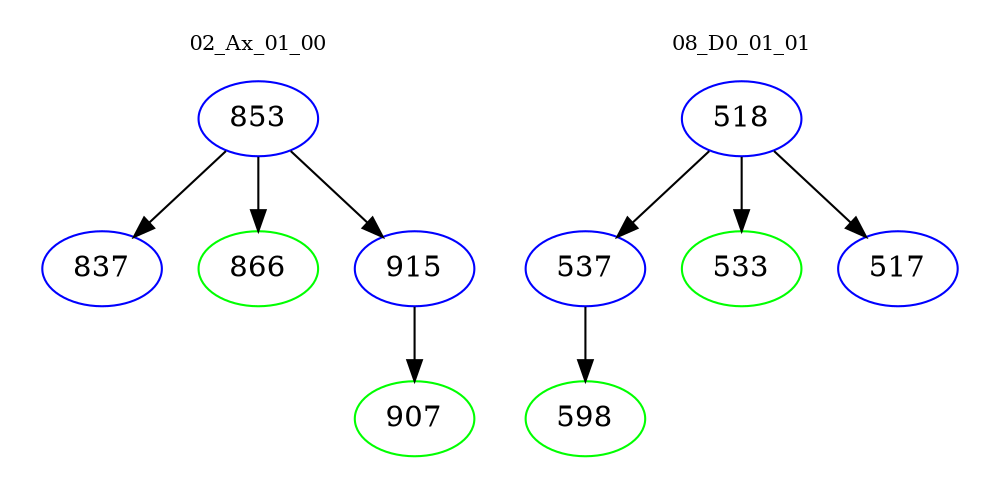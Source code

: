 digraph{
subgraph cluster_0 {
color = white
label = "02_Ax_01_00";
fontsize=10;
T0_853 [label="853", color="blue"]
T0_853 -> T0_837 [color="black"]
T0_837 [label="837", color="blue"]
T0_853 -> T0_866 [color="black"]
T0_866 [label="866", color="green"]
T0_853 -> T0_915 [color="black"]
T0_915 [label="915", color="blue"]
T0_915 -> T0_907 [color="black"]
T0_907 [label="907", color="green"]
}
subgraph cluster_1 {
color = white
label = "08_D0_01_01";
fontsize=10;
T1_518 [label="518", color="blue"]
T1_518 -> T1_537 [color="black"]
T1_537 [label="537", color="blue"]
T1_537 -> T1_598 [color="black"]
T1_598 [label="598", color="green"]
T1_518 -> T1_533 [color="black"]
T1_533 [label="533", color="green"]
T1_518 -> T1_517 [color="black"]
T1_517 [label="517", color="blue"]
}
}
